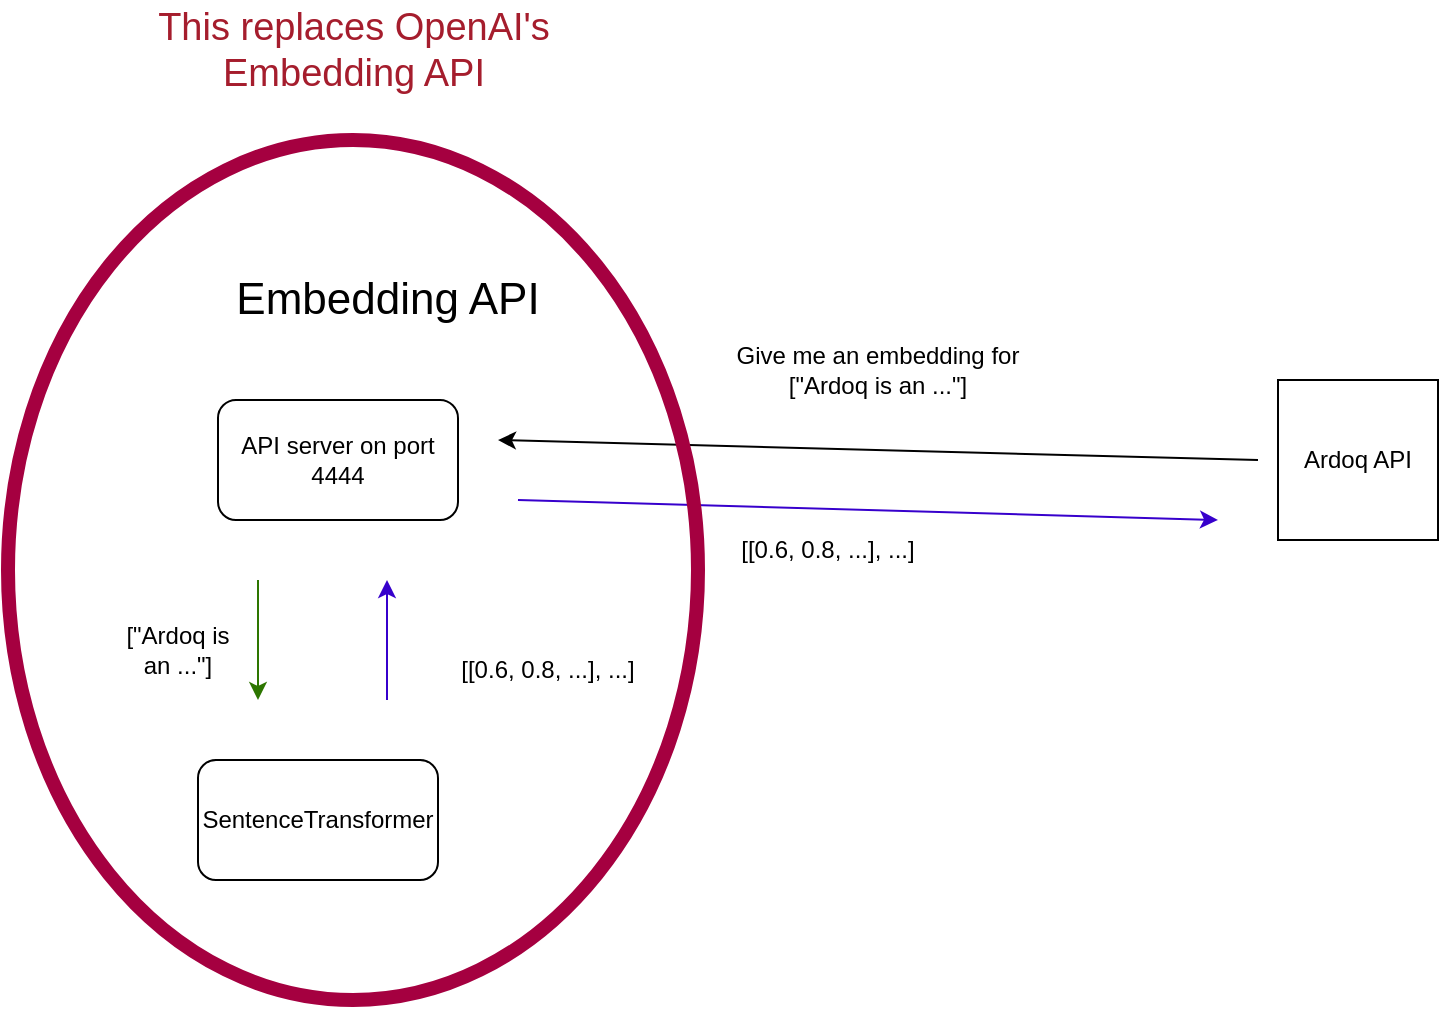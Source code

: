 <mxfile version="21.3.8" type="github">
  <diagram name="Page-1" id="WsIweVZdntcUjOoOMrj2">
    <mxGraphModel dx="1224" dy="786" grid="1" gridSize="10" guides="1" tooltips="1" connect="1" arrows="1" fold="1" page="1" pageScale="1" pageWidth="850" pageHeight="1100" math="0" shadow="0">
      <root>
        <mxCell id="0" />
        <mxCell id="1" parent="0" />
        <mxCell id="EP-WUIZM4srGzJI7vRrR-2" value="&lt;font style=&quot;font-size: 22px;&quot;&gt;Embedding API&lt;/font&gt;" style="text;strokeColor=none;align=center;fillColor=none;html=1;verticalAlign=middle;whiteSpace=wrap;rounded=0;" vertex="1" parent="1">
          <mxGeometry x="140" y="250" width="170" height="60" as="geometry" />
        </mxCell>
        <mxCell id="EP-WUIZM4srGzJI7vRrR-3" value="&lt;div&gt;API server on port 4444&lt;/div&gt;" style="rounded=1;whiteSpace=wrap;html=1;" vertex="1" parent="1">
          <mxGeometry x="140" y="330" width="120" height="60" as="geometry" />
        </mxCell>
        <mxCell id="EP-WUIZM4srGzJI7vRrR-8" value="" style="endArrow=classic;html=1;rounded=0;" edge="1" parent="1">
          <mxGeometry width="50" height="50" relative="1" as="geometry">
            <mxPoint x="660" y="360" as="sourcePoint" />
            <mxPoint x="280" y="350" as="targetPoint" />
          </mxGeometry>
        </mxCell>
        <mxCell id="EP-WUIZM4srGzJI7vRrR-9" value="&lt;div&gt;Give me an embedding for&lt;/div&gt;&lt;div&gt;[&quot;Ardoq is an ...&quot;]&lt;/div&gt;" style="text;strokeColor=none;align=center;fillColor=none;html=1;verticalAlign=middle;whiteSpace=wrap;rounded=0;" vertex="1" parent="1">
          <mxGeometry x="340" y="300" width="260" height="30" as="geometry" />
        </mxCell>
        <mxCell id="EP-WUIZM4srGzJI7vRrR-11" value="&lt;br&gt;&lt;div&gt;SentenceTransformer&lt;/div&gt;&lt;div&gt;&lt;br&gt;&lt;/div&gt;" style="rounded=1;whiteSpace=wrap;html=1;" vertex="1" parent="1">
          <mxGeometry x="130" y="510" width="120" height="60" as="geometry" />
        </mxCell>
        <mxCell id="EP-WUIZM4srGzJI7vRrR-12" value="" style="endArrow=classic;html=1;rounded=0;fillColor=#60a917;strokeColor=#2D7600;" edge="1" parent="1">
          <mxGeometry width="50" height="50" relative="1" as="geometry">
            <mxPoint x="160" y="420" as="sourcePoint" />
            <mxPoint x="160" y="480" as="targetPoint" />
            <Array as="points">
              <mxPoint x="160" y="450" />
            </Array>
          </mxGeometry>
        </mxCell>
        <mxCell id="EP-WUIZM4srGzJI7vRrR-13" value="" style="endArrow=classic;html=1;rounded=0;fillColor=#6a00ff;strokeColor=#3700CC;" edge="1" parent="1">
          <mxGeometry width="50" height="50" relative="1" as="geometry">
            <mxPoint x="224.5" y="480" as="sourcePoint" />
            <mxPoint x="224.5" y="420" as="targetPoint" />
            <Array as="points">
              <mxPoint x="224.5" y="450" />
            </Array>
          </mxGeometry>
        </mxCell>
        <mxCell id="EP-WUIZM4srGzJI7vRrR-14" value="[[0.6, 0.8, ...], ...]" style="text;strokeColor=none;align=center;fillColor=none;html=1;verticalAlign=middle;whiteSpace=wrap;rounded=0;" vertex="1" parent="1">
          <mxGeometry x="260" y="450" width="90" height="30" as="geometry" />
        </mxCell>
        <mxCell id="EP-WUIZM4srGzJI7vRrR-18" value="Ardoq API" style="whiteSpace=wrap;html=1;aspect=fixed;" vertex="1" parent="1">
          <mxGeometry x="670" y="320" width="80" height="80" as="geometry" />
        </mxCell>
        <mxCell id="EP-WUIZM4srGzJI7vRrR-19" value="&lt;div&gt;[&quot;Ardoq is an ...&quot;]&lt;/div&gt;" style="text;strokeColor=none;align=center;fillColor=none;html=1;verticalAlign=middle;whiteSpace=wrap;rounded=0;" vertex="1" parent="1">
          <mxGeometry x="90" y="440" width="60" height="30" as="geometry" />
        </mxCell>
        <mxCell id="EP-WUIZM4srGzJI7vRrR-20" value="[[0.6, 0.8, ...], ...]" style="text;strokeColor=none;align=center;fillColor=none;html=1;verticalAlign=middle;whiteSpace=wrap;rounded=0;" vertex="1" parent="1">
          <mxGeometry x="400" y="390" width="90" height="30" as="geometry" />
        </mxCell>
        <mxCell id="EP-WUIZM4srGzJI7vRrR-21" value="" style="endArrow=classic;html=1;rounded=0;fillColor=#6a00ff;strokeColor=#3700CC;" edge="1" parent="1">
          <mxGeometry width="50" height="50" relative="1" as="geometry">
            <mxPoint x="290" y="380" as="sourcePoint" />
            <mxPoint x="640" y="390" as="targetPoint" />
            <Array as="points" />
          </mxGeometry>
        </mxCell>
        <mxCell id="EP-WUIZM4srGzJI7vRrR-22" value="" style="ellipse;whiteSpace=wrap;html=1;fillColor=none;fontColor=#ffffff;strokeColor=#A50040;strokeWidth=7;" vertex="1" parent="1">
          <mxGeometry x="35" y="200" width="345" height="430" as="geometry" />
        </mxCell>
        <mxCell id="EP-WUIZM4srGzJI7vRrR-23" value="&lt;font color=&quot;#a51d2d&quot; style=&quot;font-size: 19px;&quot;&gt;This replaces OpenAI&#39;s Embedding API&lt;/font&gt;" style="text;strokeColor=none;align=center;fillColor=none;html=1;verticalAlign=middle;whiteSpace=wrap;rounded=0;" vertex="1" parent="1">
          <mxGeometry x="87.5" y="130" width="240" height="50" as="geometry" />
        </mxCell>
      </root>
    </mxGraphModel>
  </diagram>
</mxfile>
